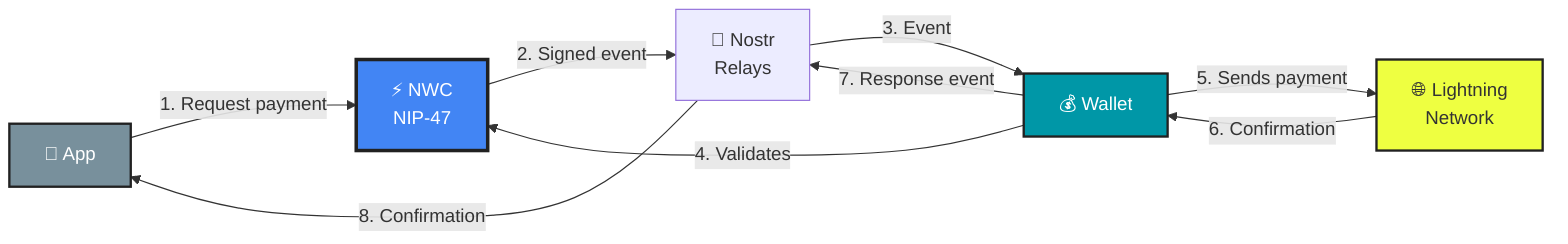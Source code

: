 flowchart LR
    APP[📱 App]
    NWC[⚡ NWC<br/>NIP-47]
    RELAY[📡 Nostr<br/>Relays]
    WALLET[💰 Wallet]
    LN[🌐 Lightning<br/>Network]

    APP -->|1. Request payment| NWC
    NWC -->|2. Signed event| RELAY
    RELAY -->|3. Event| WALLET
    WALLET -->|4. Validates| NWC
    WALLET -->|5. Sends payment| LN
    LN -->|6. Confirmation| WALLET
    WALLET -->|7. Response event| RELAY
    RELAY -->|8. Confirmation| APP

    style NWC fill:#4285F4,stroke:#212121,stroke-width:3px,color:#fff
    style WALLET fill:#0097A7,stroke:#212121,stroke-width:2px,color:#fff
    style LN fill:#EEFF41,stroke:#212121,stroke-width:2px
    style APP fill:#78909C,stroke:#212121,stroke-width:2px,color:#fff